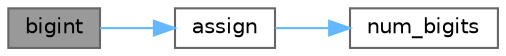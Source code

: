 digraph "bigint"
{
 // LATEX_PDF_SIZE
  bgcolor="transparent";
  edge [fontname=Helvetica,fontsize=10,labelfontname=Helvetica,labelfontsize=10];
  node [fontname=Helvetica,fontsize=10,shape=box,height=0.2,width=0.4];
  rankdir="LR";
  Node1 [id="Node000001",label="bigint",height=0.2,width=0.4,color="gray40", fillcolor="grey60", style="filled", fontcolor="black",tooltip=" "];
  Node1 -> Node2 [id="edge1_Node000001_Node000002",color="steelblue1",style="solid",tooltip=" "];
  Node2 [id="Node000002",label="assign",height=0.2,width=0.4,color="grey40", fillcolor="white", style="filled",URL="$classdetail_1_1bigint.html#a5a13c2cdc032d334f233466247253b60",tooltip=" "];
  Node2 -> Node3 [id="edge2_Node000002_Node000003",color="steelblue1",style="solid",tooltip=" "];
  Node3 [id="Node000003",label="num_bigits",height=0.2,width=0.4,color="grey40", fillcolor="white", style="filled",URL="$classdetail_1_1bigint.html#a6936a1c7856ad4425526284dfdd35780",tooltip=" "];
}
